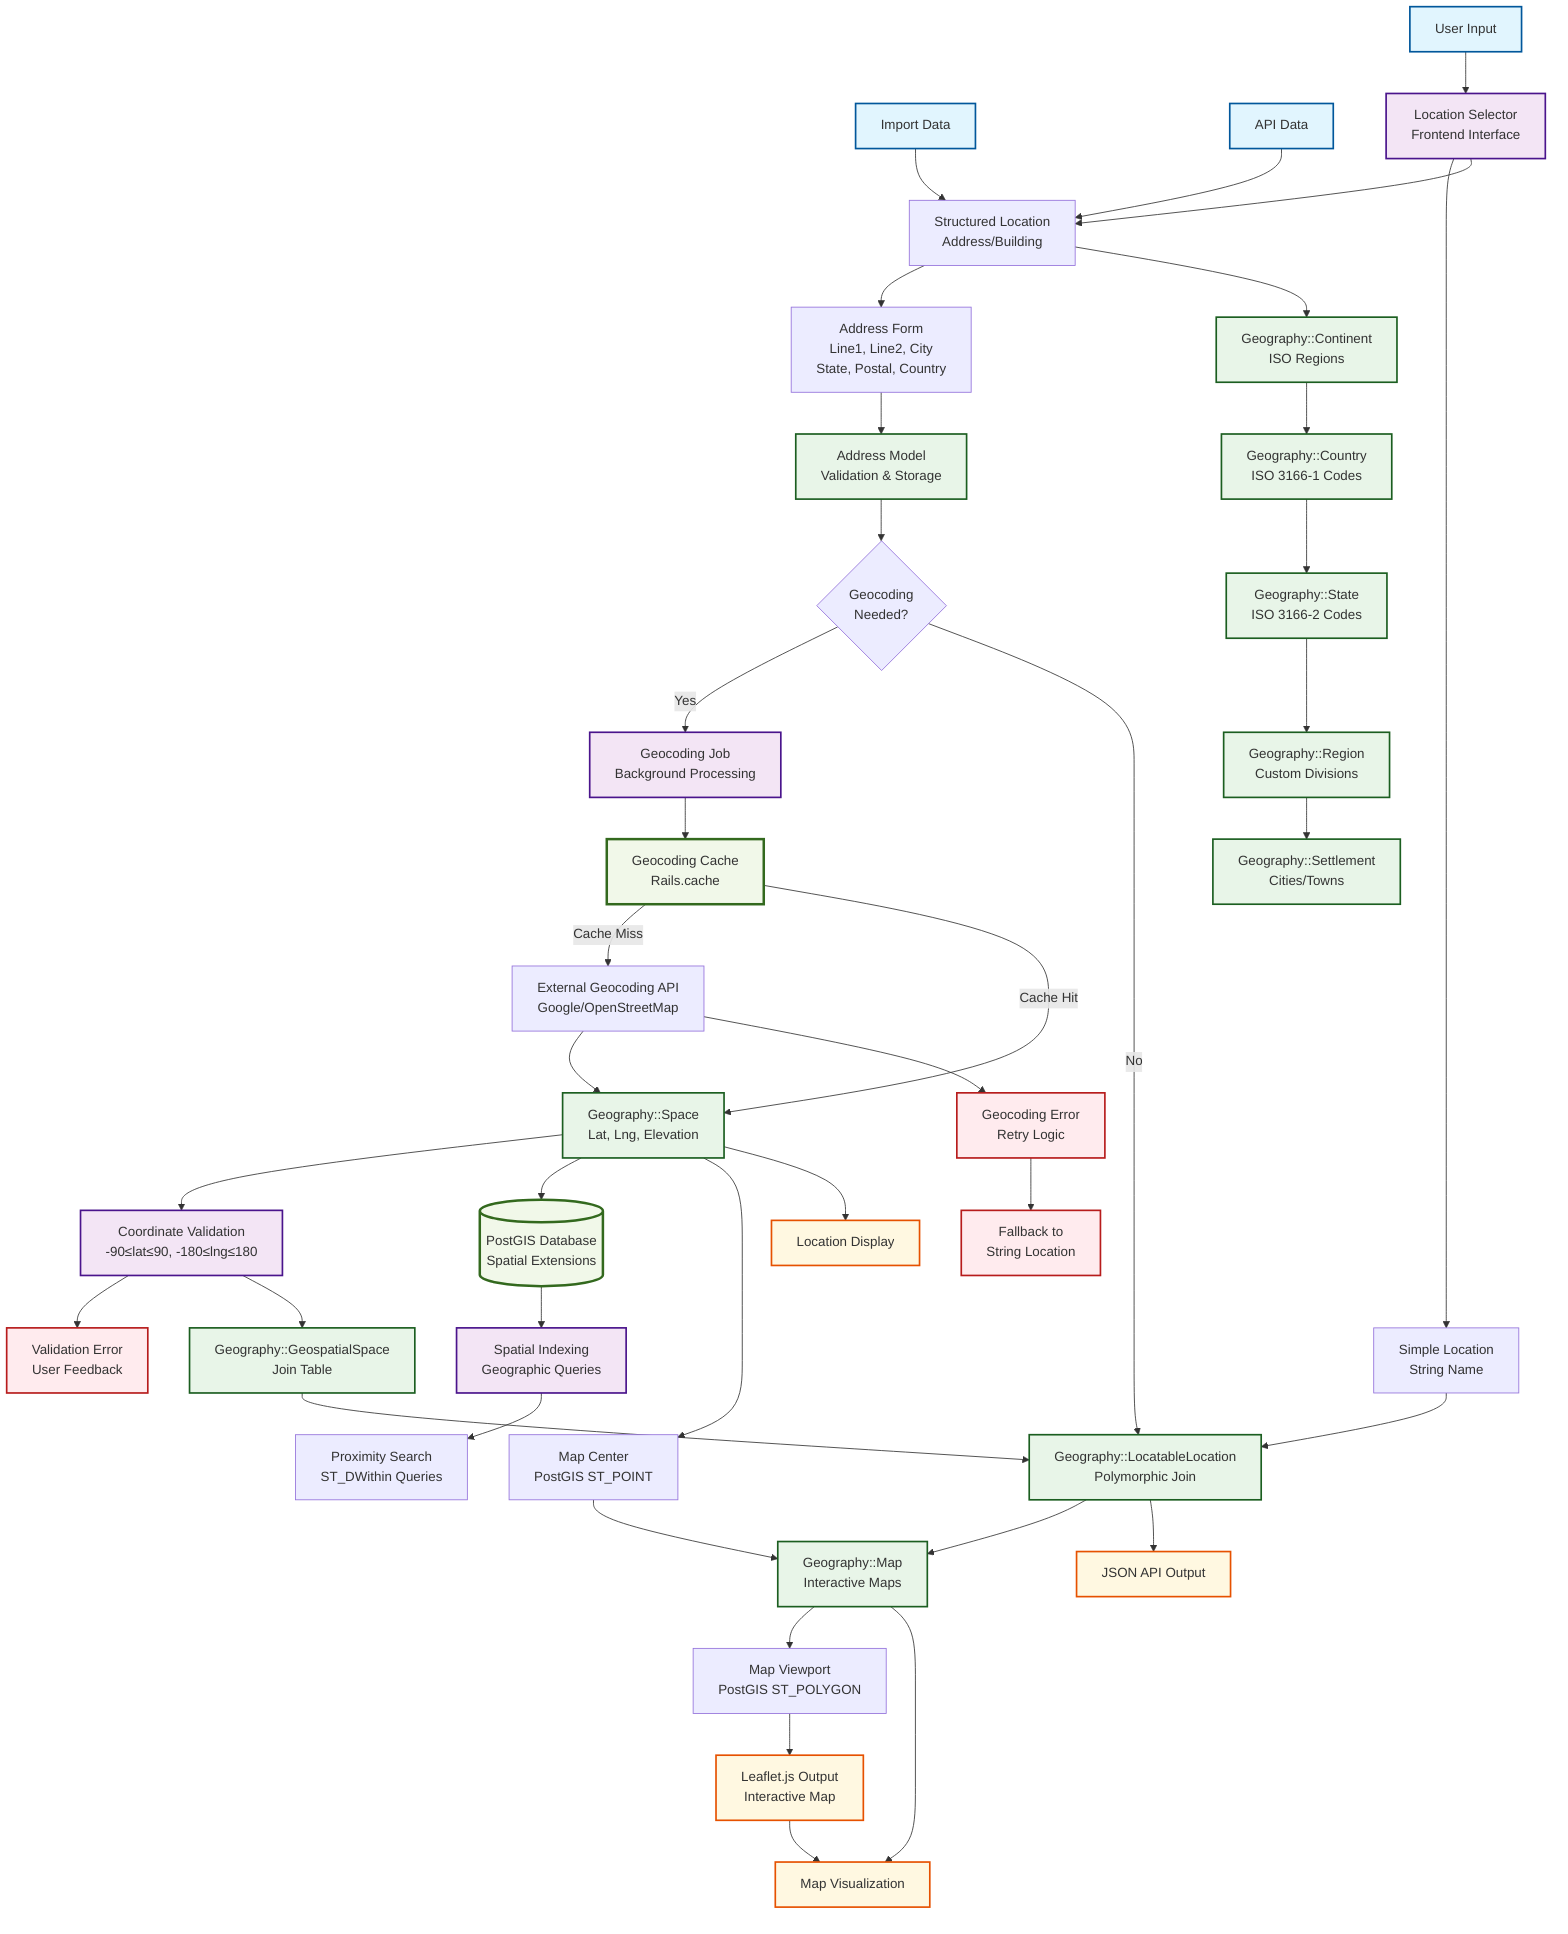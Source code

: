 graph TB
    %% Input Sources
    UserInput[User Input]
    ImportData[Import Data]
    APIData[API Data]
    
    %% Location Types
    SimpleLocation[Simple Location<br/>String Name]
    StructuredLocation[Structured Location<br/>Address/Building]
    
    %% Address Processing
    AddressForm[Address Form<br/>Line1, Line2, City<br/>State, Postal, Country]
    AddressModel[Address Model<br/>Validation & Storage]
    
    %% Geocoding Pipeline
    GeocodingTrigger{Geocoding<br/>Needed?}
    GeocodingJob[Geocoding Job<br/>Background Processing]
    GeocodingAPI[External Geocoding API<br/>Google/OpenStreetMap]
    GeocodingCache[Geocoding Cache<br/>Rails.cache]
    
    %% Coordinate Management
    SpaceModel[Geography::Space<br/>Lat, Lng, Elevation]
    GeospatialSpace[Geography::GeospatialSpace<br/>Join Table]
    CoordinateValidation[Coordinate Validation<br/>-90≤lat≤90, -180≤lng≤180]
    
    %% Hierarchical Geography
    ContinentModel[Geography::Continent<br/>ISO Regions]
    CountryModel[Geography::Country<br/>ISO 3166-1 Codes]
    StateModel[Geography::State<br/>ISO 3166-2 Codes]
    RegionModel[Geography::Region<br/>Custom Divisions]
    SettlementModel[Geography::Settlement<br/>Cities/Towns]
    
    %% Location Management
    LocatableLocation[Geography::LocatableLocation<br/>Polymorphic Join]
    LocationSelector[Location Selector<br/>Frontend Interface]
    
    %% Mapping System
    MapModel[Geography::Map<br/>Interactive Maps]
    MapCenter[Map Center<br/>PostGIS ST_POINT]
    MapViewport[Map Viewport<br/>PostGIS ST_POLYGON]
    LeafletOutput[Leaflet.js Output<br/>Interactive Map]
    
    %% PostGIS Integration
    PostGISDB[(PostGIS Database<br/>Spatial Extensions)]
    SpatialIndexing[Spatial Indexing<br/>Geographic Queries]
    ProximitySearch[Proximity Search<br/>ST_DWithin Queries]
    
    %% Output & APIs
    JSONOutput[JSON API Output]
    MapVisualization[Map Visualization]
    LocationDisplay[Location Display]
    
    %% Error Handling
    GeocodingError[Geocoding Error<br/>Retry Logic]
    ValidationError[Validation Error<br/>User Feedback]
    FallbackLocation[Fallback to<br/>String Location]
    
    %% Flow Connections
    UserInput --> LocationSelector
    ImportData --> StructuredLocation
    APIData --> StructuredLocation
    
    LocationSelector --> SimpleLocation
    LocationSelector --> StructuredLocation
    
    SimpleLocation --> LocatableLocation
    StructuredLocation --> AddressForm
    AddressForm --> AddressModel
    AddressModel --> GeocodingTrigger
    
    GeocodingTrigger -->|Yes| GeocodingJob
    GeocodingTrigger -->|No| LocatableLocation
    
    GeocodingJob --> GeocodingCache
    GeocodingCache -->|Cache Miss| GeocodingAPI
    GeocodingCache -->|Cache Hit| SpaceModel
    GeocodingAPI --> SpaceModel
    GeocodingAPI --> GeocodingError
    GeocodingError --> FallbackLocation
    
    SpaceModel --> CoordinateValidation
    CoordinateValidation --> ValidationError
    CoordinateValidation --> GeospatialSpace
    GeospatialSpace --> LocatableLocation
    
    %% Hierarchical Processing
    StructuredLocation --> ContinentModel
    ContinentModel --> CountryModel
    CountryModel --> StateModel
    StateModel --> RegionModel
    RegionModel --> SettlementModel
    
    %% PostGIS Operations
    SpaceModel --> PostGISDB
    PostGISDB --> SpatialIndexing
    SpatialIndexing --> ProximitySearch
    
    %% Mapping Pipeline
    LocatableLocation --> MapModel
    SpaceModel --> MapCenter
    MapCenter --> MapModel
    MapModel --> MapViewport
    MapViewport --> LeafletOutput
    
    %% Output Generation
    LocatableLocation --> JSONOutput
    SpaceModel --> LocationDisplay
    MapModel --> MapVisualization
    LeafletOutput --> MapVisualization
    
    %% Styling
    classDef inputNode fill:#e1f5fe,stroke:#01579b,stroke-width:2px
    classDef processNode fill:#f3e5f5,stroke:#4a148c,stroke-width:2px
    classDef dataNode fill:#e8f5e8,stroke:#1b5e20,stroke-width:2px
    classDef errorNode fill:#ffebee,stroke:#b71c1c,stroke-width:2px
    classDef outputNode fill:#fff8e1,stroke:#e65100,stroke-width:2px
    classDef databaseNode fill:#f1f8e9,stroke:#33691e,stroke-width:3px
    
    class UserInput,ImportData,APIData inputNode
    class LocationSelector,GeocodingJob,CoordinateValidation,SpatialIndexing processNode
    class AddressModel,SpaceModel,GeospatialSpace,MapModel,ContinentModel,CountryModel,StateModel,RegionModel,SettlementModel,LocatableLocation dataNode
    class GeocodingError,ValidationError,FallbackLocation errorNode
    class JSONOutput,MapVisualization,LocationDisplay,LeafletOutput outputNode
    class PostGISDB,GeocodingCache databaseNode